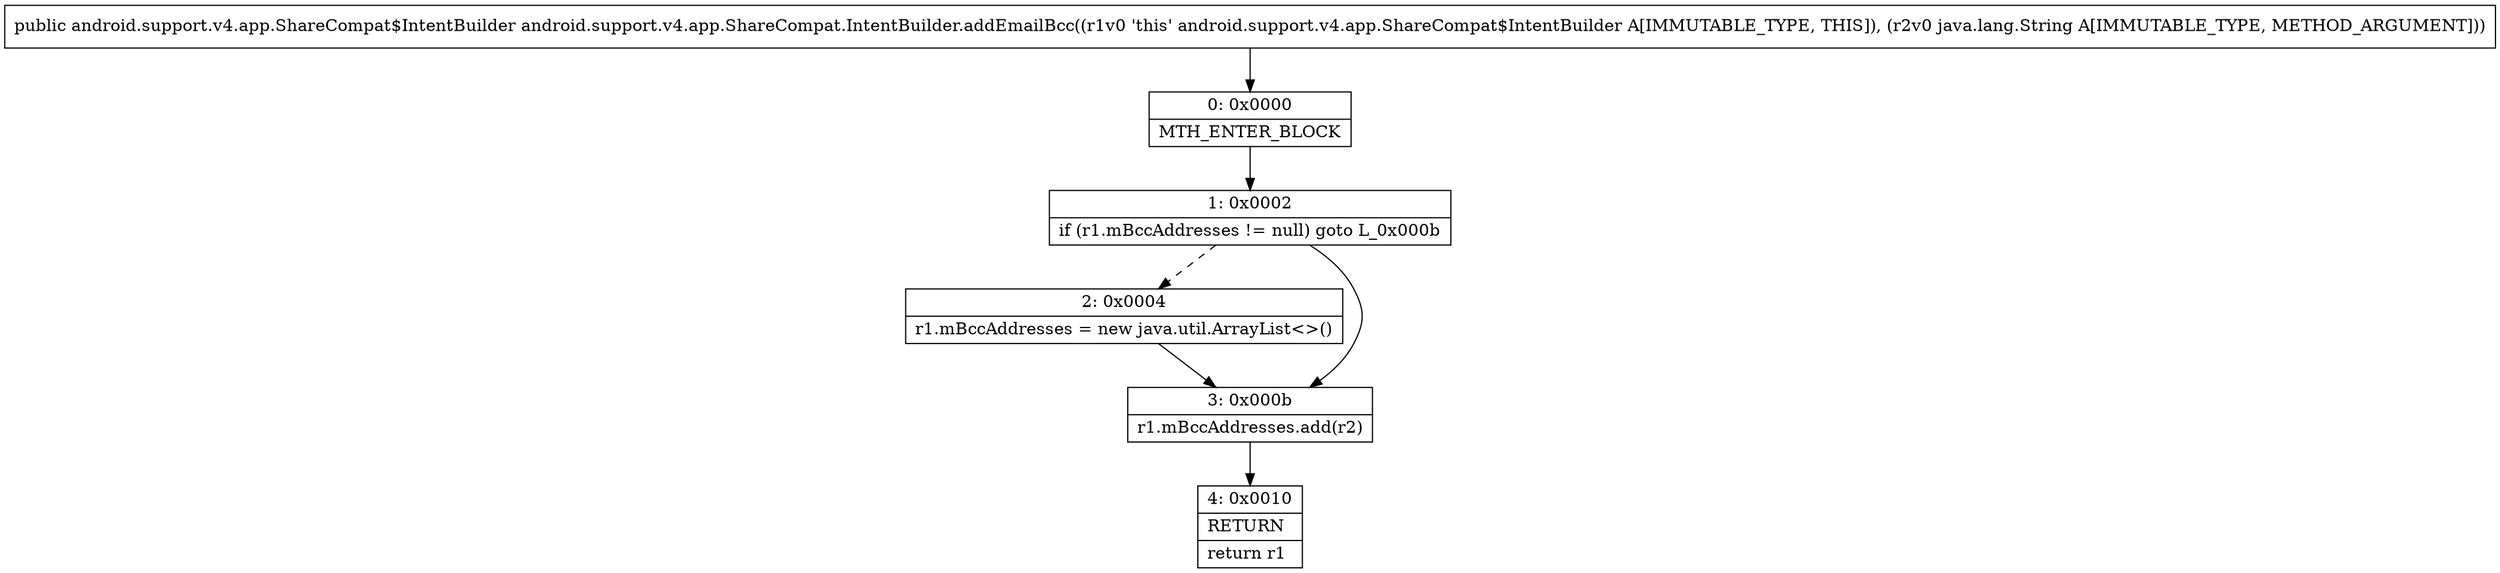 digraph "CFG forandroid.support.v4.app.ShareCompat.IntentBuilder.addEmailBcc(Ljava\/lang\/String;)Landroid\/support\/v4\/app\/ShareCompat$IntentBuilder;" {
Node_0 [shape=record,label="{0\:\ 0x0000|MTH_ENTER_BLOCK\l}"];
Node_1 [shape=record,label="{1\:\ 0x0002|if (r1.mBccAddresses != null) goto L_0x000b\l}"];
Node_2 [shape=record,label="{2\:\ 0x0004|r1.mBccAddresses = new java.util.ArrayList\<\>()\l}"];
Node_3 [shape=record,label="{3\:\ 0x000b|r1.mBccAddresses.add(r2)\l}"];
Node_4 [shape=record,label="{4\:\ 0x0010|RETURN\l|return r1\l}"];
MethodNode[shape=record,label="{public android.support.v4.app.ShareCompat$IntentBuilder android.support.v4.app.ShareCompat.IntentBuilder.addEmailBcc((r1v0 'this' android.support.v4.app.ShareCompat$IntentBuilder A[IMMUTABLE_TYPE, THIS]), (r2v0 java.lang.String A[IMMUTABLE_TYPE, METHOD_ARGUMENT])) }"];
MethodNode -> Node_0;
Node_0 -> Node_1;
Node_1 -> Node_2[style=dashed];
Node_1 -> Node_3;
Node_2 -> Node_3;
Node_3 -> Node_4;
}

